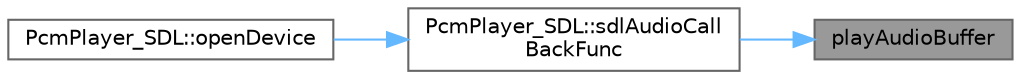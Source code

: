 digraph "playAudioBuffer"
{
 // LATEX_PDF_SIZE
  bgcolor="transparent";
  edge [fontname=Helvetica,fontsize=10,labelfontname=Helvetica,labelfontsize=10];
  node [fontname=Helvetica,fontsize=10,shape=box,height=0.2,width=0.4];
  rankdir="RL";
  Node1 [id="Node000001",label="playAudioBuffer",height=0.2,width=0.4,color="gray40", fillcolor="grey60", style="filled", fontcolor="black",tooltip="播放音频缓冲区"];
  Node1 -> Node2 [id="edge1_Node000001_Node000002",dir="back",color="steelblue1",style="solid",tooltip=" "];
  Node2 [id="Node000002",label="PcmPlayer_SDL::sdlAudioCall\lBackFunc",height=0.2,width=0.4,color="grey40", fillcolor="white", style="filled",URL="$class_pcm_player___s_d_l.html#ab08b7af07f9fd42329c6780b2a85cb7a",tooltip="void sdlAudioCallBack(Uint8 *stream, int len);"];
  Node2 -> Node3 [id="edge2_Node000002_Node000003",dir="back",color="steelblue1",style="solid",tooltip=" "];
  Node3 [id="Node000003",label="PcmPlayer_SDL::openDevice",height=0.2,width=0.4,color="grey40", fillcolor="white", style="filled",URL="$class_pcm_player___s_d_l.html#a48c0c97b8de3bf8202cda6e525e2bdc6",tooltip="打开音频设备"];
}
